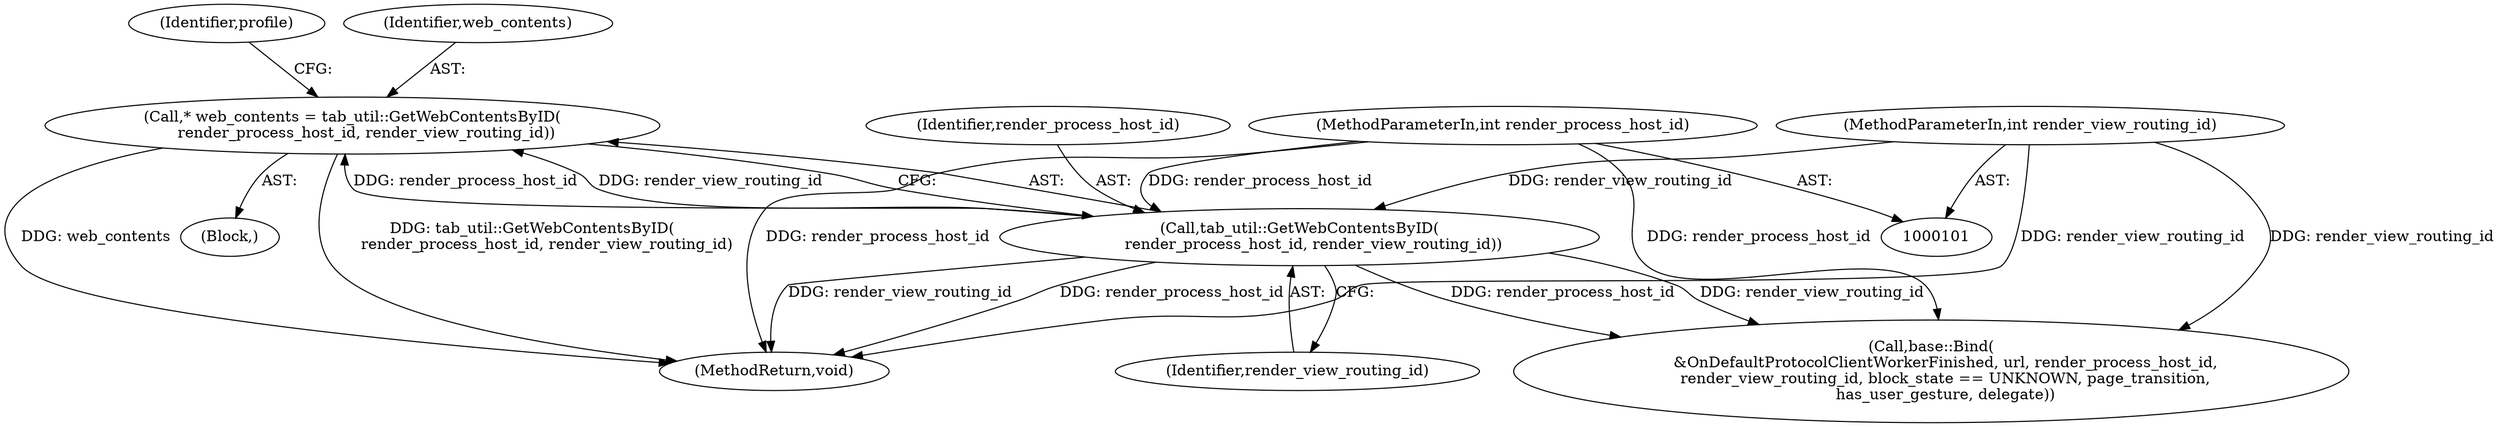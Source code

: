 digraph "0_Chrome_36fd3c9a6ba9fce9dd80c442c3ba5decd8e4c065@pointer" {
"1000118" [label="(Call,* web_contents = tab_util::GetWebContentsByID(\n      render_process_host_id, render_view_routing_id))"];
"1000120" [label="(Call,tab_util::GetWebContentsByID(\n      render_process_host_id, render_view_routing_id))"];
"1000103" [label="(MethodParameterIn,int render_process_host_id)"];
"1000104" [label="(MethodParameterIn,int render_view_routing_id)"];
"1000122" [label="(Identifier,render_view_routing_id)"];
"1000121" [label="(Identifier,render_process_host_id)"];
"1000108" [label="(Block,)"];
"1000155" [label="(Call,base::Bind(\n      &OnDefaultProtocolClientWorkerFinished, url, render_process_host_id,\n      render_view_routing_id, block_state == UNKNOWN, page_transition,\n      has_user_gesture, delegate))"];
"1000120" [label="(Call,tab_util::GetWebContentsByID(\n      render_process_host_id, render_view_routing_id))"];
"1000125" [label="(Identifier,profile)"];
"1000118" [label="(Call,* web_contents = tab_util::GetWebContentsByID(\n      render_process_host_id, render_view_routing_id))"];
"1000168" [label="(MethodReturn,void)"];
"1000103" [label="(MethodParameterIn,int render_process_host_id)"];
"1000104" [label="(MethodParameterIn,int render_view_routing_id)"];
"1000119" [label="(Identifier,web_contents)"];
"1000118" -> "1000108"  [label="AST: "];
"1000118" -> "1000120"  [label="CFG: "];
"1000119" -> "1000118"  [label="AST: "];
"1000120" -> "1000118"  [label="AST: "];
"1000125" -> "1000118"  [label="CFG: "];
"1000118" -> "1000168"  [label="DDG: web_contents"];
"1000118" -> "1000168"  [label="DDG: tab_util::GetWebContentsByID(\n      render_process_host_id, render_view_routing_id)"];
"1000120" -> "1000118"  [label="DDG: render_process_host_id"];
"1000120" -> "1000118"  [label="DDG: render_view_routing_id"];
"1000120" -> "1000122"  [label="CFG: "];
"1000121" -> "1000120"  [label="AST: "];
"1000122" -> "1000120"  [label="AST: "];
"1000120" -> "1000168"  [label="DDG: render_process_host_id"];
"1000120" -> "1000168"  [label="DDG: render_view_routing_id"];
"1000103" -> "1000120"  [label="DDG: render_process_host_id"];
"1000104" -> "1000120"  [label="DDG: render_view_routing_id"];
"1000120" -> "1000155"  [label="DDG: render_process_host_id"];
"1000120" -> "1000155"  [label="DDG: render_view_routing_id"];
"1000103" -> "1000101"  [label="AST: "];
"1000103" -> "1000168"  [label="DDG: render_process_host_id"];
"1000103" -> "1000155"  [label="DDG: render_process_host_id"];
"1000104" -> "1000101"  [label="AST: "];
"1000104" -> "1000168"  [label="DDG: render_view_routing_id"];
"1000104" -> "1000155"  [label="DDG: render_view_routing_id"];
}
